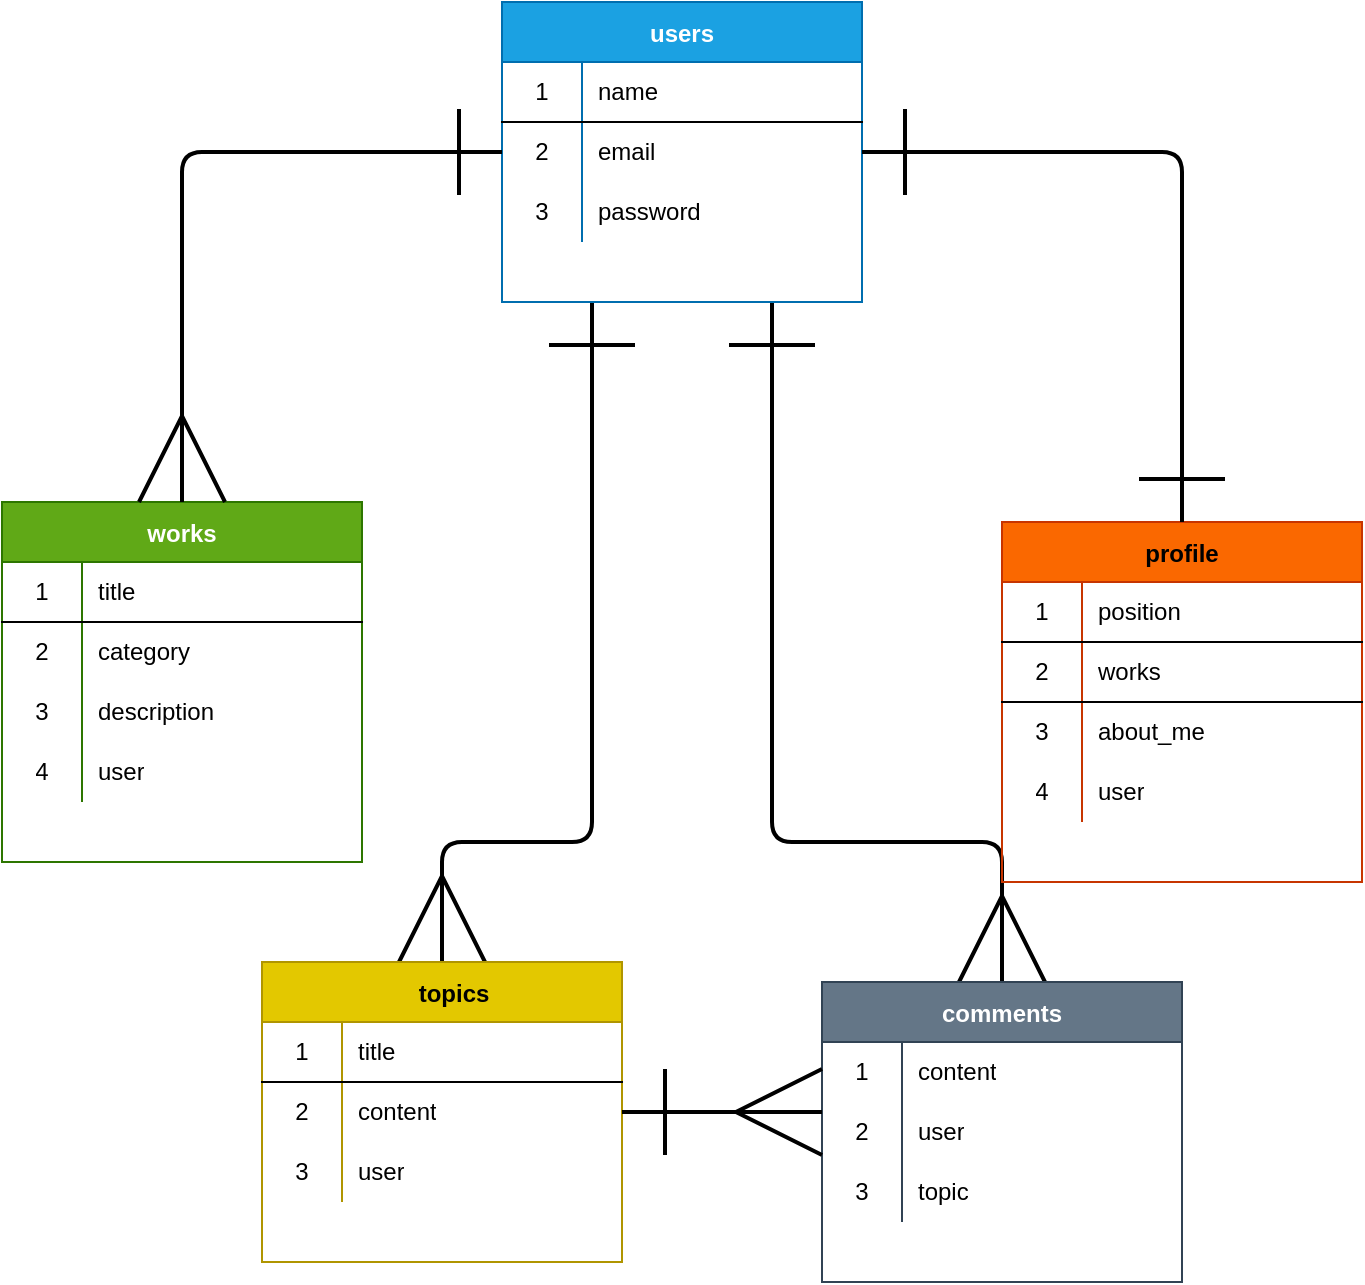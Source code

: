 <mxfile>
    <diagram id="BRzFftWadcyMRwNgUHKd" name="ページ1">
        <mxGraphModel dx="798" dy="712" grid="1" gridSize="10" guides="1" tooltips="1" connect="1" arrows="1" fold="1" page="1" pageScale="1" pageWidth="827" pageHeight="1169" math="0" shadow="0">
            <root>
                <mxCell id="0"/>
                <mxCell id="1" parent="0"/>
                <mxCell id="79" style="edgeStyle=none;html=1;exitX=0.25;exitY=1;exitDx=0;exitDy=0;entryX=0.5;entryY=0;entryDx=0;entryDy=0;startArrow=ERone;startFill=0;endArrow=ERmany;endFill=0;startSize=40;endSize=40;strokeWidth=2;" parent="1" source="6" target="36" edge="1">
                    <mxGeometry relative="1" as="geometry">
                        <Array as="points">
                            <mxPoint x="395" y="520"/>
                            <mxPoint x="320" y="520"/>
                        </Array>
                    </mxGeometry>
                </mxCell>
                <mxCell id="80" style="edgeStyle=none;html=1;exitX=0.75;exitY=1;exitDx=0;exitDy=0;entryX=0.5;entryY=0;entryDx=0;entryDy=0;startArrow=ERone;startFill=0;endArrow=ERmany;endFill=0;startSize=40;endSize=40;strokeWidth=2;" parent="1" source="6" target="16" edge="1">
                    <mxGeometry relative="1" as="geometry">
                        <Array as="points">
                            <mxPoint x="485" y="520"/>
                            <mxPoint x="600" y="520"/>
                        </Array>
                    </mxGeometry>
                </mxCell>
                <mxCell id="6" value="users" style="shape=table;startSize=30;container=1;collapsible=0;childLayout=tableLayout;fixedRows=1;rowLines=0;fontStyle=1;align=center;pointerEvents=1;fillColor=#1ba1e2;fontColor=#ffffff;strokeColor=#006EAF;" parent="1" vertex="1">
                    <mxGeometry x="350" y="100" width="180" height="150" as="geometry"/>
                </mxCell>
                <mxCell id="7" value="" style="shape=partialRectangle;html=1;whiteSpace=wrap;collapsible=0;dropTarget=0;pointerEvents=1;fillColor=none;top=0;left=0;bottom=1;right=0;points=[[0,0.5],[1,0.5]];portConstraint=eastwest;" parent="6" vertex="1">
                    <mxGeometry y="30" width="180" height="30" as="geometry"/>
                </mxCell>
                <mxCell id="8" value="1" style="shape=partialRectangle;html=1;whiteSpace=wrap;connectable=0;fillColor=none;top=0;left=0;bottom=0;right=0;overflow=hidden;pointerEvents=1;" parent="7" vertex="1">
                    <mxGeometry width="40" height="30" as="geometry">
                        <mxRectangle width="40" height="30" as="alternateBounds"/>
                    </mxGeometry>
                </mxCell>
                <mxCell id="9" value="name" style="shape=partialRectangle;html=1;whiteSpace=wrap;connectable=0;fillColor=none;top=0;left=0;bottom=0;right=0;align=left;spacingLeft=6;overflow=hidden;pointerEvents=1;" parent="7" vertex="1">
                    <mxGeometry x="40" width="140" height="30" as="geometry">
                        <mxRectangle width="140" height="30" as="alternateBounds"/>
                    </mxGeometry>
                </mxCell>
                <mxCell id="10" value="" style="shape=partialRectangle;html=1;whiteSpace=wrap;collapsible=0;dropTarget=0;pointerEvents=1;fillColor=none;top=0;left=0;bottom=0;right=0;points=[[0,0.5],[1,0.5]];portConstraint=eastwest;dashed=1;" parent="6" vertex="1">
                    <mxGeometry y="60" width="180" height="30" as="geometry"/>
                </mxCell>
                <mxCell id="11" value="2" style="shape=partialRectangle;html=1;whiteSpace=wrap;connectable=0;fillColor=none;top=0;left=0;bottom=0;right=0;overflow=hidden;pointerEvents=1;" parent="10" vertex="1">
                    <mxGeometry width="40" height="30" as="geometry">
                        <mxRectangle width="40" height="30" as="alternateBounds"/>
                    </mxGeometry>
                </mxCell>
                <mxCell id="12" value="email" style="shape=partialRectangle;html=1;whiteSpace=wrap;connectable=0;fillColor=none;top=0;left=0;bottom=0;right=0;align=left;spacingLeft=6;overflow=hidden;pointerEvents=1;perimeterSpacing=0;" parent="10" vertex="1">
                    <mxGeometry x="40" width="140" height="30" as="geometry">
                        <mxRectangle width="140" height="30" as="alternateBounds"/>
                    </mxGeometry>
                </mxCell>
                <mxCell id="13" value="" style="shape=partialRectangle;html=1;whiteSpace=wrap;collapsible=0;dropTarget=0;pointerEvents=1;fillColor=none;top=0;left=0;bottom=0;right=0;points=[[0,0.5],[1,0.5]];portConstraint=eastwest;" parent="6" vertex="1">
                    <mxGeometry y="90" width="180" height="30" as="geometry"/>
                </mxCell>
                <mxCell id="14" value="3" style="shape=partialRectangle;html=1;whiteSpace=wrap;connectable=0;fillColor=none;top=0;left=0;bottom=0;right=0;overflow=hidden;pointerEvents=1;" parent="13" vertex="1">
                    <mxGeometry width="40" height="30" as="geometry">
                        <mxRectangle width="40" height="30" as="alternateBounds"/>
                    </mxGeometry>
                </mxCell>
                <mxCell id="15" value="password" style="shape=partialRectangle;html=1;whiteSpace=wrap;connectable=0;fillColor=none;top=0;left=0;bottom=0;right=0;align=left;spacingLeft=6;overflow=hidden;pointerEvents=1;" parent="13" vertex="1">
                    <mxGeometry x="40" width="140" height="30" as="geometry">
                        <mxRectangle width="140" height="30" as="alternateBounds"/>
                    </mxGeometry>
                </mxCell>
                <mxCell id="16" value="comments" style="shape=table;startSize=30;container=1;collapsible=0;childLayout=tableLayout;fixedRows=1;rowLines=0;fontStyle=1;align=center;pointerEvents=1;fillColor=#647687;fontColor=#ffffff;strokeColor=#314354;" parent="1" vertex="1">
                    <mxGeometry x="510" y="590" width="180" height="150" as="geometry"/>
                </mxCell>
                <mxCell id="20" value="" style="shape=partialRectangle;html=1;whiteSpace=wrap;collapsible=0;dropTarget=0;pointerEvents=1;fillColor=none;top=0;left=0;bottom=0;right=0;points=[[0,0.5],[1,0.5]];portConstraint=eastwest;" parent="16" vertex="1">
                    <mxGeometry y="30" width="180" height="30" as="geometry"/>
                </mxCell>
                <mxCell id="21" value="1" style="shape=partialRectangle;html=1;whiteSpace=wrap;connectable=0;fillColor=none;top=0;left=0;bottom=0;right=0;overflow=hidden;pointerEvents=1;" parent="20" vertex="1">
                    <mxGeometry width="40" height="30" as="geometry">
                        <mxRectangle width="40" height="30" as="alternateBounds"/>
                    </mxGeometry>
                </mxCell>
                <mxCell id="22" value="content" style="shape=partialRectangle;html=1;whiteSpace=wrap;connectable=0;fillColor=none;top=0;left=0;bottom=0;right=0;align=left;spacingLeft=6;overflow=hidden;pointerEvents=1;" parent="20" vertex="1">
                    <mxGeometry x="40" width="140" height="30" as="geometry">
                        <mxRectangle width="140" height="30" as="alternateBounds"/>
                    </mxGeometry>
                </mxCell>
                <mxCell id="94" value="" style="shape=partialRectangle;html=1;whiteSpace=wrap;collapsible=0;dropTarget=0;pointerEvents=1;fillColor=none;top=0;left=0;bottom=0;right=0;points=[[0,0.5],[1,0.5]];portConstraint=eastwest;" parent="16" vertex="1">
                    <mxGeometry y="60" width="180" height="30" as="geometry"/>
                </mxCell>
                <mxCell id="95" value="2" style="shape=partialRectangle;html=1;whiteSpace=wrap;connectable=0;fillColor=none;top=0;left=0;bottom=0;right=0;overflow=hidden;pointerEvents=1;" parent="94" vertex="1">
                    <mxGeometry width="40" height="30" as="geometry">
                        <mxRectangle width="40" height="30" as="alternateBounds"/>
                    </mxGeometry>
                </mxCell>
                <mxCell id="96" value="user" style="shape=partialRectangle;html=1;whiteSpace=wrap;connectable=0;fillColor=none;top=0;left=0;bottom=0;right=0;align=left;spacingLeft=6;overflow=hidden;pointerEvents=1;" parent="94" vertex="1">
                    <mxGeometry x="40" width="140" height="30" as="geometry">
                        <mxRectangle width="140" height="30" as="alternateBounds"/>
                    </mxGeometry>
                </mxCell>
                <mxCell id="97" value="" style="shape=partialRectangle;html=1;whiteSpace=wrap;collapsible=0;dropTarget=0;pointerEvents=1;fillColor=none;top=0;left=0;bottom=0;right=0;points=[[0,0.5],[1,0.5]];portConstraint=eastwest;" parent="16" vertex="1">
                    <mxGeometry y="90" width="180" height="30" as="geometry"/>
                </mxCell>
                <mxCell id="98" value="3" style="shape=partialRectangle;html=1;whiteSpace=wrap;connectable=0;fillColor=none;top=0;left=0;bottom=0;right=0;overflow=hidden;pointerEvents=1;" parent="97" vertex="1">
                    <mxGeometry width="40" height="30" as="geometry">
                        <mxRectangle width="40" height="30" as="alternateBounds"/>
                    </mxGeometry>
                </mxCell>
                <mxCell id="99" value="topic" style="shape=partialRectangle;html=1;whiteSpace=wrap;connectable=0;fillColor=none;top=0;left=0;bottom=0;right=0;align=left;spacingLeft=6;overflow=hidden;pointerEvents=1;" parent="97" vertex="1">
                    <mxGeometry x="40" width="140" height="30" as="geometry">
                        <mxRectangle width="140" height="30" as="alternateBounds"/>
                    </mxGeometry>
                </mxCell>
                <mxCell id="26" value="works" style="shape=table;startSize=30;container=1;collapsible=0;childLayout=tableLayout;fixedRows=1;rowLines=0;fontStyle=1;align=center;pointerEvents=1;fillColor=#60a917;fontColor=#ffffff;strokeColor=#2D7600;" parent="1" vertex="1">
                    <mxGeometry x="100" y="350" width="180" height="180" as="geometry"/>
                </mxCell>
                <mxCell id="27" value="" style="shape=partialRectangle;html=1;whiteSpace=wrap;collapsible=0;dropTarget=0;pointerEvents=1;fillColor=none;top=0;left=0;bottom=1;right=0;points=[[0,0.5],[1,0.5]];portConstraint=eastwest;" parent="26" vertex="1">
                    <mxGeometry y="30" width="180" height="30" as="geometry"/>
                </mxCell>
                <mxCell id="28" value="1" style="shape=partialRectangle;html=1;whiteSpace=wrap;connectable=0;fillColor=none;top=0;left=0;bottom=0;right=0;overflow=hidden;pointerEvents=1;" parent="27" vertex="1">
                    <mxGeometry width="40" height="30" as="geometry">
                        <mxRectangle width="40" height="30" as="alternateBounds"/>
                    </mxGeometry>
                </mxCell>
                <mxCell id="29" value="title" style="shape=partialRectangle;html=1;whiteSpace=wrap;connectable=0;fillColor=none;top=0;left=0;bottom=0;right=0;align=left;spacingLeft=6;overflow=hidden;pointerEvents=1;" parent="27" vertex="1">
                    <mxGeometry x="40" width="140" height="30" as="geometry">
                        <mxRectangle width="140" height="30" as="alternateBounds"/>
                    </mxGeometry>
                </mxCell>
                <mxCell id="33" value="" style="shape=partialRectangle;html=1;whiteSpace=wrap;collapsible=0;dropTarget=0;pointerEvents=1;fillColor=none;top=0;left=0;bottom=0;right=0;points=[[0,0.5],[1,0.5]];portConstraint=eastwest;" parent="26" vertex="1">
                    <mxGeometry y="60" width="180" height="30" as="geometry"/>
                </mxCell>
                <mxCell id="34" value="2" style="shape=partialRectangle;html=1;whiteSpace=wrap;connectable=0;fillColor=none;top=0;left=0;bottom=0;right=0;overflow=hidden;pointerEvents=1;" parent="33" vertex="1">
                    <mxGeometry width="40" height="30" as="geometry">
                        <mxRectangle width="40" height="30" as="alternateBounds"/>
                    </mxGeometry>
                </mxCell>
                <mxCell id="35" value="category" style="shape=partialRectangle;html=1;whiteSpace=wrap;connectable=0;fillColor=none;top=0;left=0;bottom=0;right=0;align=left;spacingLeft=6;overflow=hidden;pointerEvents=1;" parent="33" vertex="1">
                    <mxGeometry x="40" width="140" height="30" as="geometry">
                        <mxRectangle width="140" height="30" as="alternateBounds"/>
                    </mxGeometry>
                </mxCell>
                <mxCell id="82" value="" style="shape=partialRectangle;html=1;whiteSpace=wrap;collapsible=0;dropTarget=0;pointerEvents=1;fillColor=none;top=0;left=0;bottom=0;right=0;points=[[0,0.5],[1,0.5]];portConstraint=eastwest;" parent="26" vertex="1">
                    <mxGeometry y="90" width="180" height="30" as="geometry"/>
                </mxCell>
                <mxCell id="83" value="3" style="shape=partialRectangle;html=1;whiteSpace=wrap;connectable=0;fillColor=none;top=0;left=0;bottom=0;right=0;overflow=hidden;pointerEvents=1;" parent="82" vertex="1">
                    <mxGeometry width="40" height="30" as="geometry">
                        <mxRectangle width="40" height="30" as="alternateBounds"/>
                    </mxGeometry>
                </mxCell>
                <mxCell id="84" value="description" style="shape=partialRectangle;html=1;whiteSpace=wrap;connectable=0;fillColor=none;top=0;left=0;bottom=0;right=0;align=left;spacingLeft=6;overflow=hidden;pointerEvents=1;" parent="82" vertex="1">
                    <mxGeometry x="40" width="140" height="30" as="geometry">
                        <mxRectangle width="140" height="30" as="alternateBounds"/>
                    </mxGeometry>
                </mxCell>
                <mxCell id="103" value="" style="shape=partialRectangle;html=1;whiteSpace=wrap;collapsible=0;dropTarget=0;pointerEvents=1;fillColor=none;top=0;left=0;bottom=0;right=0;points=[[0,0.5],[1,0.5]];portConstraint=eastwest;" vertex="1" parent="26">
                    <mxGeometry y="120" width="180" height="30" as="geometry"/>
                </mxCell>
                <mxCell id="104" value="4" style="shape=partialRectangle;html=1;whiteSpace=wrap;connectable=0;fillColor=none;top=0;left=0;bottom=0;right=0;overflow=hidden;pointerEvents=1;" vertex="1" parent="103">
                    <mxGeometry width="40" height="30" as="geometry">
                        <mxRectangle width="40" height="30" as="alternateBounds"/>
                    </mxGeometry>
                </mxCell>
                <mxCell id="105" value="user" style="shape=partialRectangle;html=1;whiteSpace=wrap;connectable=0;fillColor=none;top=0;left=0;bottom=0;right=0;align=left;spacingLeft=6;overflow=hidden;pointerEvents=1;" vertex="1" parent="103">
                    <mxGeometry x="40" width="140" height="30" as="geometry">
                        <mxRectangle width="140" height="30" as="alternateBounds"/>
                    </mxGeometry>
                </mxCell>
                <mxCell id="36" value="　topics" style="shape=table;startSize=30;container=1;collapsible=0;childLayout=tableLayout;fixedRows=1;rowLines=0;fontStyle=1;align=center;pointerEvents=1;fillColor=#e3c800;fontColor=#000000;strokeColor=#B09500;" parent="1" vertex="1">
                    <mxGeometry x="230" y="580" width="180" height="150" as="geometry"/>
                </mxCell>
                <mxCell id="37" value="" style="shape=partialRectangle;html=1;whiteSpace=wrap;collapsible=0;dropTarget=0;pointerEvents=1;fillColor=none;top=0;left=0;bottom=1;right=0;points=[[0,0.5],[1,0.5]];portConstraint=eastwest;" parent="36" vertex="1">
                    <mxGeometry y="30" width="180" height="30" as="geometry"/>
                </mxCell>
                <mxCell id="38" value="1" style="shape=partialRectangle;html=1;whiteSpace=wrap;connectable=0;fillColor=none;top=0;left=0;bottom=0;right=0;overflow=hidden;pointerEvents=1;" parent="37" vertex="1">
                    <mxGeometry width="40" height="30" as="geometry">
                        <mxRectangle width="40" height="30" as="alternateBounds"/>
                    </mxGeometry>
                </mxCell>
                <mxCell id="39" value="title" style="shape=partialRectangle;html=1;whiteSpace=wrap;connectable=0;fillColor=none;top=0;left=0;bottom=0;right=0;align=left;spacingLeft=6;overflow=hidden;pointerEvents=1;" parent="37" vertex="1">
                    <mxGeometry x="40" width="140" height="30" as="geometry">
                        <mxRectangle width="140" height="30" as="alternateBounds"/>
                    </mxGeometry>
                </mxCell>
                <mxCell id="40" value="" style="shape=partialRectangle;html=1;whiteSpace=wrap;collapsible=0;dropTarget=0;pointerEvents=1;fillColor=none;top=0;left=0;bottom=0;right=0;points=[[0,0.5],[1,0.5]];portConstraint=eastwest;" parent="36" vertex="1">
                    <mxGeometry y="60" width="180" height="30" as="geometry"/>
                </mxCell>
                <mxCell id="41" value="2" style="shape=partialRectangle;html=1;whiteSpace=wrap;connectable=0;fillColor=none;top=0;left=0;bottom=0;right=0;overflow=hidden;pointerEvents=1;" parent="40" vertex="1">
                    <mxGeometry width="40" height="30" as="geometry">
                        <mxRectangle width="40" height="30" as="alternateBounds"/>
                    </mxGeometry>
                </mxCell>
                <mxCell id="42" value="content" style="shape=partialRectangle;html=1;whiteSpace=wrap;connectable=0;fillColor=none;top=0;left=0;bottom=0;right=0;align=left;spacingLeft=6;overflow=hidden;pointerEvents=1;" parent="40" vertex="1">
                    <mxGeometry x="40" width="140" height="30" as="geometry">
                        <mxRectangle width="140" height="30" as="alternateBounds"/>
                    </mxGeometry>
                </mxCell>
                <mxCell id="91" value="" style="shape=partialRectangle;html=1;whiteSpace=wrap;collapsible=0;dropTarget=0;pointerEvents=1;fillColor=none;top=0;left=0;bottom=0;right=0;points=[[0,0.5],[1,0.5]];portConstraint=eastwest;" parent="36" vertex="1">
                    <mxGeometry y="90" width="180" height="30" as="geometry"/>
                </mxCell>
                <mxCell id="92" value="3" style="shape=partialRectangle;html=1;whiteSpace=wrap;connectable=0;fillColor=none;top=0;left=0;bottom=0;right=0;overflow=hidden;pointerEvents=1;" parent="91" vertex="1">
                    <mxGeometry width="40" height="30" as="geometry">
                        <mxRectangle width="40" height="30" as="alternateBounds"/>
                    </mxGeometry>
                </mxCell>
                <mxCell id="93" value="user" style="shape=partialRectangle;html=1;whiteSpace=wrap;connectable=0;fillColor=none;top=0;left=0;bottom=0;right=0;align=left;spacingLeft=6;overflow=hidden;pointerEvents=1;" parent="91" vertex="1">
                    <mxGeometry x="40" width="140" height="30" as="geometry">
                        <mxRectangle width="140" height="30" as="alternateBounds"/>
                    </mxGeometry>
                </mxCell>
                <mxCell id="46" value="profile" style="shape=table;startSize=30;container=1;collapsible=0;childLayout=tableLayout;fixedRows=1;rowLines=0;fontStyle=1;align=center;pointerEvents=1;fillColor=#fa6800;fontColor=#000000;strokeColor=#C73500;" parent="1" vertex="1">
                    <mxGeometry x="600" y="360" width="180" height="180" as="geometry"/>
                </mxCell>
                <mxCell id="47" value="" style="shape=partialRectangle;html=1;whiteSpace=wrap;collapsible=0;dropTarget=0;pointerEvents=1;fillColor=none;top=0;left=0;bottom=1;right=0;points=[[0,0.5],[1,0.5]];portConstraint=eastwest;" parent="46" vertex="1">
                    <mxGeometry y="30" width="180" height="30" as="geometry"/>
                </mxCell>
                <mxCell id="48" value="1" style="shape=partialRectangle;html=1;whiteSpace=wrap;connectable=0;fillColor=none;top=0;left=0;bottom=0;right=0;overflow=hidden;pointerEvents=1;" parent="47" vertex="1">
                    <mxGeometry width="40" height="30" as="geometry">
                        <mxRectangle width="40" height="30" as="alternateBounds"/>
                    </mxGeometry>
                </mxCell>
                <mxCell id="49" value="position" style="shape=partialRectangle;html=1;whiteSpace=wrap;connectable=0;fillColor=none;top=0;left=0;bottom=0;right=0;align=left;spacingLeft=6;overflow=hidden;pointerEvents=1;" parent="47" vertex="1">
                    <mxGeometry x="40" width="140" height="30" as="geometry">
                        <mxRectangle width="140" height="30" as="alternateBounds"/>
                    </mxGeometry>
                </mxCell>
                <mxCell id="100" value="" style="shape=partialRectangle;html=1;whiteSpace=wrap;collapsible=0;dropTarget=0;pointerEvents=1;fillColor=none;top=0;left=0;bottom=1;right=0;points=[[0,0.5],[1,0.5]];portConstraint=eastwest;" vertex="1" parent="46">
                    <mxGeometry y="60" width="180" height="30" as="geometry"/>
                </mxCell>
                <mxCell id="101" value="2" style="shape=partialRectangle;html=1;whiteSpace=wrap;connectable=0;fillColor=none;top=0;left=0;bottom=0;right=0;overflow=hidden;pointerEvents=1;" vertex="1" parent="100">
                    <mxGeometry width="40" height="30" as="geometry">
                        <mxRectangle width="40" height="30" as="alternateBounds"/>
                    </mxGeometry>
                </mxCell>
                <mxCell id="102" value="works" style="shape=partialRectangle;html=1;whiteSpace=wrap;connectable=0;fillColor=none;top=0;left=0;bottom=0;right=0;align=left;spacingLeft=6;overflow=hidden;pointerEvents=1;" vertex="1" parent="100">
                    <mxGeometry x="40" width="140" height="30" as="geometry">
                        <mxRectangle width="140" height="30" as="alternateBounds"/>
                    </mxGeometry>
                </mxCell>
                <mxCell id="50" value="" style="shape=partialRectangle;html=1;whiteSpace=wrap;collapsible=0;dropTarget=0;pointerEvents=1;fillColor=none;top=0;left=0;bottom=0;right=0;points=[[0,0.5],[1,0.5]];portConstraint=eastwest;" parent="46" vertex="1">
                    <mxGeometry y="90" width="180" height="30" as="geometry"/>
                </mxCell>
                <mxCell id="51" value="3" style="shape=partialRectangle;html=1;whiteSpace=wrap;connectable=0;fillColor=none;top=0;left=0;bottom=0;right=0;overflow=hidden;pointerEvents=1;" parent="50" vertex="1">
                    <mxGeometry width="40" height="30" as="geometry">
                        <mxRectangle width="40" height="30" as="alternateBounds"/>
                    </mxGeometry>
                </mxCell>
                <mxCell id="52" value="&lt;span&gt;about_me&lt;/span&gt;" style="shape=partialRectangle;html=1;whiteSpace=wrap;connectable=0;fillColor=none;top=0;left=0;bottom=0;right=0;align=left;spacingLeft=6;overflow=hidden;pointerEvents=1;" parent="50" vertex="1">
                    <mxGeometry x="40" width="140" height="30" as="geometry">
                        <mxRectangle width="140" height="30" as="alternateBounds"/>
                    </mxGeometry>
                </mxCell>
                <mxCell id="88" value="" style="shape=partialRectangle;html=1;whiteSpace=wrap;collapsible=0;dropTarget=0;pointerEvents=1;fillColor=none;top=0;left=0;bottom=0;right=0;points=[[0,0.5],[1,0.5]];portConstraint=eastwest;" parent="46" vertex="1">
                    <mxGeometry y="120" width="180" height="30" as="geometry"/>
                </mxCell>
                <mxCell id="89" value="4" style="shape=partialRectangle;html=1;whiteSpace=wrap;connectable=0;fillColor=none;top=0;left=0;bottom=0;right=0;overflow=hidden;pointerEvents=1;" parent="88" vertex="1">
                    <mxGeometry width="40" height="30" as="geometry">
                        <mxRectangle width="40" height="30" as="alternateBounds"/>
                    </mxGeometry>
                </mxCell>
                <mxCell id="90" value="&lt;span&gt;user&lt;/span&gt;" style="shape=partialRectangle;html=1;whiteSpace=wrap;connectable=0;fillColor=none;top=0;left=0;bottom=0;right=0;align=left;spacingLeft=6;overflow=hidden;pointerEvents=1;" parent="88" vertex="1">
                    <mxGeometry x="40" width="140" height="30" as="geometry">
                        <mxRectangle width="140" height="30" as="alternateBounds"/>
                    </mxGeometry>
                </mxCell>
                <mxCell id="67" style="edgeStyle=none;html=1;exitX=1;exitY=0.5;exitDx=0;exitDy=0;entryX=0.5;entryY=0;entryDx=0;entryDy=0;endArrow=ERone;endFill=0;endSize=40;strokeWidth=2;startArrow=ERone;startFill=0;startSize=40;" parent="1" source="10" target="46" edge="1">
                    <mxGeometry relative="1" as="geometry">
                        <Array as="points">
                            <mxPoint x="690" y="175"/>
                        </Array>
                    </mxGeometry>
                </mxCell>
                <mxCell id="71" style="edgeStyle=none;html=1;exitX=0;exitY=0.5;exitDx=0;exitDy=0;entryX=0.5;entryY=0;entryDx=0;entryDy=0;startArrow=ERone;startFill=0;endArrow=ERmany;endFill=0;startSize=40;endSize=40;strokeWidth=2;" parent="1" source="10" target="26" edge="1">
                    <mxGeometry relative="1" as="geometry">
                        <Array as="points">
                            <mxPoint x="190" y="175"/>
                        </Array>
                    </mxGeometry>
                </mxCell>
                <mxCell id="81" style="edgeStyle=none;html=1;exitX=1;exitY=0.5;exitDx=0;exitDy=0;entryX=0;entryY=0.5;entryDx=0;entryDy=0;startArrow=ERone;startFill=0;endArrow=ERmany;endFill=0;startSize=40;endSize=40;strokeWidth=2;" parent="1" source="40" edge="1">
                    <mxGeometry relative="1" as="geometry">
                        <mxPoint x="510" y="655" as="targetPoint"/>
                    </mxGeometry>
                </mxCell>
            </root>
        </mxGraphModel>
    </diagram>
</mxfile>